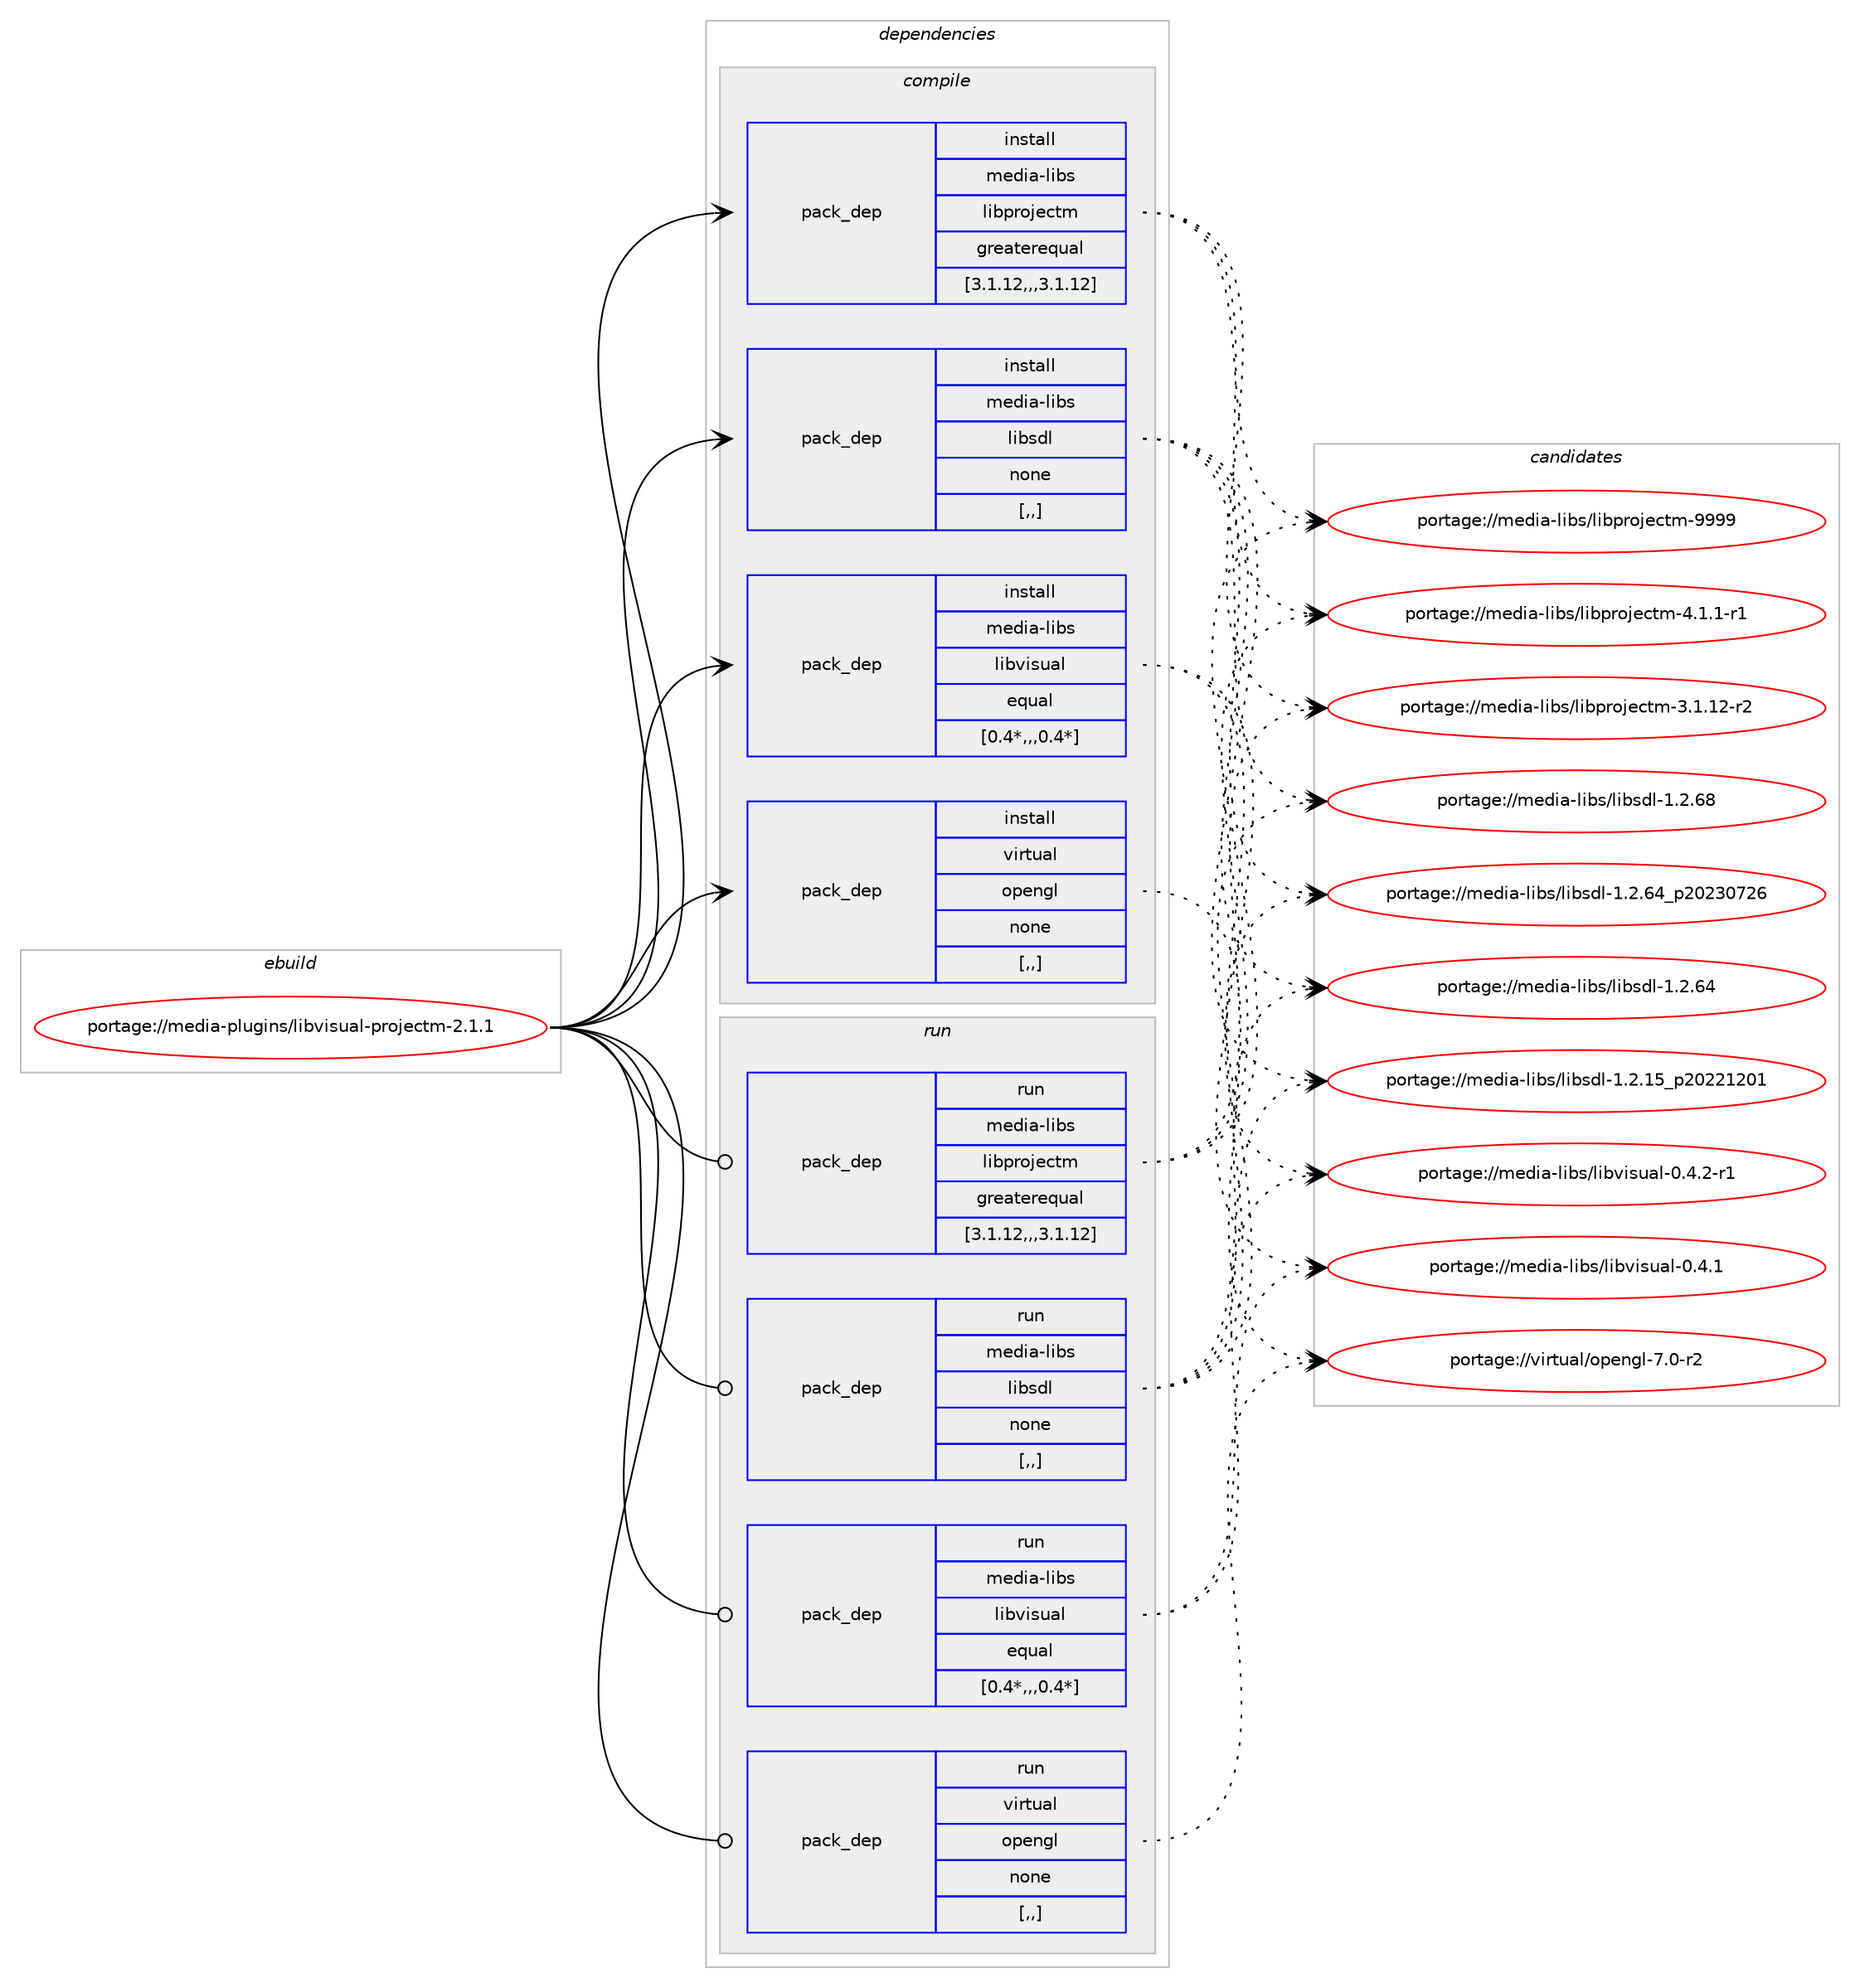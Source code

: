 digraph prolog {

# *************
# Graph options
# *************

newrank=true;
concentrate=true;
compound=true;
graph [rankdir=LR,fontname=Helvetica,fontsize=10,ranksep=1.5];#, ranksep=2.5, nodesep=0.2];
edge  [arrowhead=vee];
node  [fontname=Helvetica,fontsize=10];

# **********
# The ebuild
# **********

subgraph cluster_leftcol {
color=gray;
label=<<i>ebuild</i>>;
id [label="portage://media-plugins/libvisual-projectm-2.1.1", color=red, width=4, href="../media-plugins/libvisual-projectm-2.1.1.svg"];
}

# ****************
# The dependencies
# ****************

subgraph cluster_midcol {
color=gray;
label=<<i>dependencies</i>>;
subgraph cluster_compile {
fillcolor="#eeeeee";
style=filled;
label=<<i>compile</i>>;
subgraph pack228257 {
dependency309066 [label=<<TABLE BORDER="0" CELLBORDER="1" CELLSPACING="0" CELLPADDING="4" WIDTH="220"><TR><TD ROWSPAN="6" CELLPADDING="30">pack_dep</TD></TR><TR><TD WIDTH="110">install</TD></TR><TR><TD>media-libs</TD></TR><TR><TD>libprojectm</TD></TR><TR><TD>greaterequal</TD></TR><TR><TD>[3.1.12,,,3.1.12]</TD></TR></TABLE>>, shape=none, color=blue];
}
id:e -> dependency309066:w [weight=20,style="solid",arrowhead="vee"];
subgraph pack228258 {
dependency309067 [label=<<TABLE BORDER="0" CELLBORDER="1" CELLSPACING="0" CELLPADDING="4" WIDTH="220"><TR><TD ROWSPAN="6" CELLPADDING="30">pack_dep</TD></TR><TR><TD WIDTH="110">install</TD></TR><TR><TD>media-libs</TD></TR><TR><TD>libsdl</TD></TR><TR><TD>none</TD></TR><TR><TD>[,,]</TD></TR></TABLE>>, shape=none, color=blue];
}
id:e -> dependency309067:w [weight=20,style="solid",arrowhead="vee"];
subgraph pack228259 {
dependency309068 [label=<<TABLE BORDER="0" CELLBORDER="1" CELLSPACING="0" CELLPADDING="4" WIDTH="220"><TR><TD ROWSPAN="6" CELLPADDING="30">pack_dep</TD></TR><TR><TD WIDTH="110">install</TD></TR><TR><TD>media-libs</TD></TR><TR><TD>libvisual</TD></TR><TR><TD>equal</TD></TR><TR><TD>[0.4*,,,0.4*]</TD></TR></TABLE>>, shape=none, color=blue];
}
id:e -> dependency309068:w [weight=20,style="solid",arrowhead="vee"];
subgraph pack228260 {
dependency309069 [label=<<TABLE BORDER="0" CELLBORDER="1" CELLSPACING="0" CELLPADDING="4" WIDTH="220"><TR><TD ROWSPAN="6" CELLPADDING="30">pack_dep</TD></TR><TR><TD WIDTH="110">install</TD></TR><TR><TD>virtual</TD></TR><TR><TD>opengl</TD></TR><TR><TD>none</TD></TR><TR><TD>[,,]</TD></TR></TABLE>>, shape=none, color=blue];
}
id:e -> dependency309069:w [weight=20,style="solid",arrowhead="vee"];
}
subgraph cluster_compileandrun {
fillcolor="#eeeeee";
style=filled;
label=<<i>compile and run</i>>;
}
subgraph cluster_run {
fillcolor="#eeeeee";
style=filled;
label=<<i>run</i>>;
subgraph pack228261 {
dependency309070 [label=<<TABLE BORDER="0" CELLBORDER="1" CELLSPACING="0" CELLPADDING="4" WIDTH="220"><TR><TD ROWSPAN="6" CELLPADDING="30">pack_dep</TD></TR><TR><TD WIDTH="110">run</TD></TR><TR><TD>media-libs</TD></TR><TR><TD>libprojectm</TD></TR><TR><TD>greaterequal</TD></TR><TR><TD>[3.1.12,,,3.1.12]</TD></TR></TABLE>>, shape=none, color=blue];
}
id:e -> dependency309070:w [weight=20,style="solid",arrowhead="odot"];
subgraph pack228262 {
dependency309071 [label=<<TABLE BORDER="0" CELLBORDER="1" CELLSPACING="0" CELLPADDING="4" WIDTH="220"><TR><TD ROWSPAN="6" CELLPADDING="30">pack_dep</TD></TR><TR><TD WIDTH="110">run</TD></TR><TR><TD>media-libs</TD></TR><TR><TD>libsdl</TD></TR><TR><TD>none</TD></TR><TR><TD>[,,]</TD></TR></TABLE>>, shape=none, color=blue];
}
id:e -> dependency309071:w [weight=20,style="solid",arrowhead="odot"];
subgraph pack228263 {
dependency309072 [label=<<TABLE BORDER="0" CELLBORDER="1" CELLSPACING="0" CELLPADDING="4" WIDTH="220"><TR><TD ROWSPAN="6" CELLPADDING="30">pack_dep</TD></TR><TR><TD WIDTH="110">run</TD></TR><TR><TD>media-libs</TD></TR><TR><TD>libvisual</TD></TR><TR><TD>equal</TD></TR><TR><TD>[0.4*,,,0.4*]</TD></TR></TABLE>>, shape=none, color=blue];
}
id:e -> dependency309072:w [weight=20,style="solid",arrowhead="odot"];
subgraph pack228264 {
dependency309073 [label=<<TABLE BORDER="0" CELLBORDER="1" CELLSPACING="0" CELLPADDING="4" WIDTH="220"><TR><TD ROWSPAN="6" CELLPADDING="30">pack_dep</TD></TR><TR><TD WIDTH="110">run</TD></TR><TR><TD>virtual</TD></TR><TR><TD>opengl</TD></TR><TR><TD>none</TD></TR><TR><TD>[,,]</TD></TR></TABLE>>, shape=none, color=blue];
}
id:e -> dependency309073:w [weight=20,style="solid",arrowhead="odot"];
}
}

# **************
# The candidates
# **************

subgraph cluster_choices {
rank=same;
color=gray;
label=<<i>candidates</i>>;

subgraph choice228257 {
color=black;
nodesep=1;
choice1091011001059745108105981154710810598112114111106101991161094557575757 [label="portage://media-libs/libprojectm-9999", color=red, width=4,href="../media-libs/libprojectm-9999.svg"];
choice1091011001059745108105981154710810598112114111106101991161094552464946494511449 [label="portage://media-libs/libprojectm-4.1.1-r1", color=red, width=4,href="../media-libs/libprojectm-4.1.1-r1.svg"];
choice109101100105974510810598115471081059811211411110610199116109455146494649504511450 [label="portage://media-libs/libprojectm-3.1.12-r2", color=red, width=4,href="../media-libs/libprojectm-3.1.12-r2.svg"];
dependency309066:e -> choice1091011001059745108105981154710810598112114111106101991161094557575757:w [style=dotted,weight="100"];
dependency309066:e -> choice1091011001059745108105981154710810598112114111106101991161094552464946494511449:w [style=dotted,weight="100"];
dependency309066:e -> choice109101100105974510810598115471081059811211411110610199116109455146494649504511450:w [style=dotted,weight="100"];
}
subgraph choice228258 {
color=black;
nodesep=1;
choice109101100105974510810598115471081059811510010845494650465456 [label="portage://media-libs/libsdl-1.2.68", color=red, width=4,href="../media-libs/libsdl-1.2.68.svg"];
choice109101100105974510810598115471081059811510010845494650465452951125048505148555054 [label="portage://media-libs/libsdl-1.2.64_p20230726", color=red, width=4,href="../media-libs/libsdl-1.2.64_p20230726.svg"];
choice109101100105974510810598115471081059811510010845494650465452 [label="portage://media-libs/libsdl-1.2.64", color=red, width=4,href="../media-libs/libsdl-1.2.64.svg"];
choice109101100105974510810598115471081059811510010845494650464953951125048505049504849 [label="portage://media-libs/libsdl-1.2.15_p20221201", color=red, width=4,href="../media-libs/libsdl-1.2.15_p20221201.svg"];
dependency309067:e -> choice109101100105974510810598115471081059811510010845494650465456:w [style=dotted,weight="100"];
dependency309067:e -> choice109101100105974510810598115471081059811510010845494650465452951125048505148555054:w [style=dotted,weight="100"];
dependency309067:e -> choice109101100105974510810598115471081059811510010845494650465452:w [style=dotted,weight="100"];
dependency309067:e -> choice109101100105974510810598115471081059811510010845494650464953951125048505049504849:w [style=dotted,weight="100"];
}
subgraph choice228259 {
color=black;
nodesep=1;
choice1091011001059745108105981154710810598118105115117971084548465246504511449 [label="portage://media-libs/libvisual-0.4.2-r1", color=red, width=4,href="../media-libs/libvisual-0.4.2-r1.svg"];
choice109101100105974510810598115471081059811810511511797108454846524649 [label="portage://media-libs/libvisual-0.4.1", color=red, width=4,href="../media-libs/libvisual-0.4.1.svg"];
dependency309068:e -> choice1091011001059745108105981154710810598118105115117971084548465246504511449:w [style=dotted,weight="100"];
dependency309068:e -> choice109101100105974510810598115471081059811810511511797108454846524649:w [style=dotted,weight="100"];
}
subgraph choice228260 {
color=black;
nodesep=1;
choice1181051141161179710847111112101110103108455546484511450 [label="portage://virtual/opengl-7.0-r2", color=red, width=4,href="../virtual/opengl-7.0-r2.svg"];
dependency309069:e -> choice1181051141161179710847111112101110103108455546484511450:w [style=dotted,weight="100"];
}
subgraph choice228261 {
color=black;
nodesep=1;
choice1091011001059745108105981154710810598112114111106101991161094557575757 [label="portage://media-libs/libprojectm-9999", color=red, width=4,href="../media-libs/libprojectm-9999.svg"];
choice1091011001059745108105981154710810598112114111106101991161094552464946494511449 [label="portage://media-libs/libprojectm-4.1.1-r1", color=red, width=4,href="../media-libs/libprojectm-4.1.1-r1.svg"];
choice109101100105974510810598115471081059811211411110610199116109455146494649504511450 [label="portage://media-libs/libprojectm-3.1.12-r2", color=red, width=4,href="../media-libs/libprojectm-3.1.12-r2.svg"];
dependency309070:e -> choice1091011001059745108105981154710810598112114111106101991161094557575757:w [style=dotted,weight="100"];
dependency309070:e -> choice1091011001059745108105981154710810598112114111106101991161094552464946494511449:w [style=dotted,weight="100"];
dependency309070:e -> choice109101100105974510810598115471081059811211411110610199116109455146494649504511450:w [style=dotted,weight="100"];
}
subgraph choice228262 {
color=black;
nodesep=1;
choice109101100105974510810598115471081059811510010845494650465456 [label="portage://media-libs/libsdl-1.2.68", color=red, width=4,href="../media-libs/libsdl-1.2.68.svg"];
choice109101100105974510810598115471081059811510010845494650465452951125048505148555054 [label="portage://media-libs/libsdl-1.2.64_p20230726", color=red, width=4,href="../media-libs/libsdl-1.2.64_p20230726.svg"];
choice109101100105974510810598115471081059811510010845494650465452 [label="portage://media-libs/libsdl-1.2.64", color=red, width=4,href="../media-libs/libsdl-1.2.64.svg"];
choice109101100105974510810598115471081059811510010845494650464953951125048505049504849 [label="portage://media-libs/libsdl-1.2.15_p20221201", color=red, width=4,href="../media-libs/libsdl-1.2.15_p20221201.svg"];
dependency309071:e -> choice109101100105974510810598115471081059811510010845494650465456:w [style=dotted,weight="100"];
dependency309071:e -> choice109101100105974510810598115471081059811510010845494650465452951125048505148555054:w [style=dotted,weight="100"];
dependency309071:e -> choice109101100105974510810598115471081059811510010845494650465452:w [style=dotted,weight="100"];
dependency309071:e -> choice109101100105974510810598115471081059811510010845494650464953951125048505049504849:w [style=dotted,weight="100"];
}
subgraph choice228263 {
color=black;
nodesep=1;
choice1091011001059745108105981154710810598118105115117971084548465246504511449 [label="portage://media-libs/libvisual-0.4.2-r1", color=red, width=4,href="../media-libs/libvisual-0.4.2-r1.svg"];
choice109101100105974510810598115471081059811810511511797108454846524649 [label="portage://media-libs/libvisual-0.4.1", color=red, width=4,href="../media-libs/libvisual-0.4.1.svg"];
dependency309072:e -> choice1091011001059745108105981154710810598118105115117971084548465246504511449:w [style=dotted,weight="100"];
dependency309072:e -> choice109101100105974510810598115471081059811810511511797108454846524649:w [style=dotted,weight="100"];
}
subgraph choice228264 {
color=black;
nodesep=1;
choice1181051141161179710847111112101110103108455546484511450 [label="portage://virtual/opengl-7.0-r2", color=red, width=4,href="../virtual/opengl-7.0-r2.svg"];
dependency309073:e -> choice1181051141161179710847111112101110103108455546484511450:w [style=dotted,weight="100"];
}
}

}
